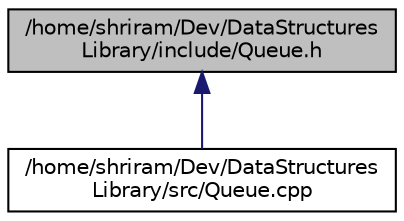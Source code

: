 digraph "/home/shriram/Dev/DataStructuresLibrary/include/Queue.h"
{
 // LATEX_PDF_SIZE
  edge [fontname="Helvetica",fontsize="10",labelfontname="Helvetica",labelfontsize="10"];
  node [fontname="Helvetica",fontsize="10",shape=record];
  Node1 [label="/home/shriram/Dev/DataStructures\lLibrary/include/Queue.h",height=0.2,width=0.4,color="black", fillcolor="grey75", style="filled", fontcolor="black",tooltip=" "];
  Node1 -> Node2 [dir="back",color="midnightblue",fontsize="10",style="solid",fontname="Helvetica"];
  Node2 [label="/home/shriram/Dev/DataStructures\lLibrary/src/Queue.cpp",height=0.2,width=0.4,color="black", fillcolor="white", style="filled",URL="$Queue_8cpp.html",tooltip=" "];
}
